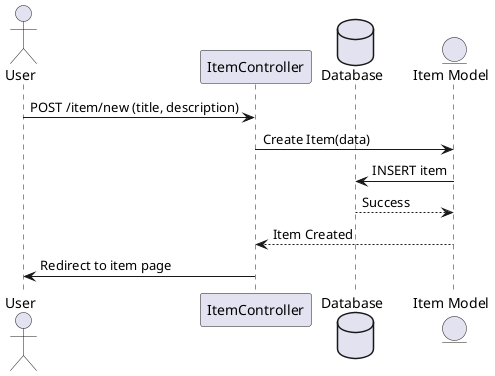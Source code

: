 @startuml sequence_item
actor User
participant "ItemController" as IC
database "Database" as DB
entity "Item Model" as IM

User -> IC: POST /item/new (title, description)
IC -> IM: Create Item(data)
IM -> DB: INSERT item
DB --> IM: Success
IM --> IC: Item Created
IC -> User: Redirect to item page
@enduml
